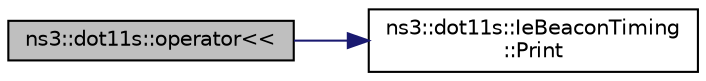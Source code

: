 digraph "ns3::dot11s::operator&lt;&lt;"
{
 // LATEX_PDF_SIZE
  edge [fontname="Helvetica",fontsize="10",labelfontname="Helvetica",labelfontsize="10"];
  node [fontname="Helvetica",fontsize="10",shape=record];
  rankdir="LR";
  Node1 [label="ns3::dot11s::operator\<\<",height=0.2,width=0.4,color="black", fillcolor="grey75", style="filled", fontcolor="black",tooltip=" "];
  Node1 -> Node2 [color="midnightblue",fontsize="10",style="solid",fontname="Helvetica"];
  Node2 [label="ns3::dot11s::IeBeaconTiming\l::Print",height=0.2,width=0.4,color="black", fillcolor="white", style="filled",URL="$classns3_1_1dot11s_1_1_ie_beacon_timing.html#a2253b0d371af59e78301e36802b7cd84",tooltip="Generate human-readable form of IE."];
}
